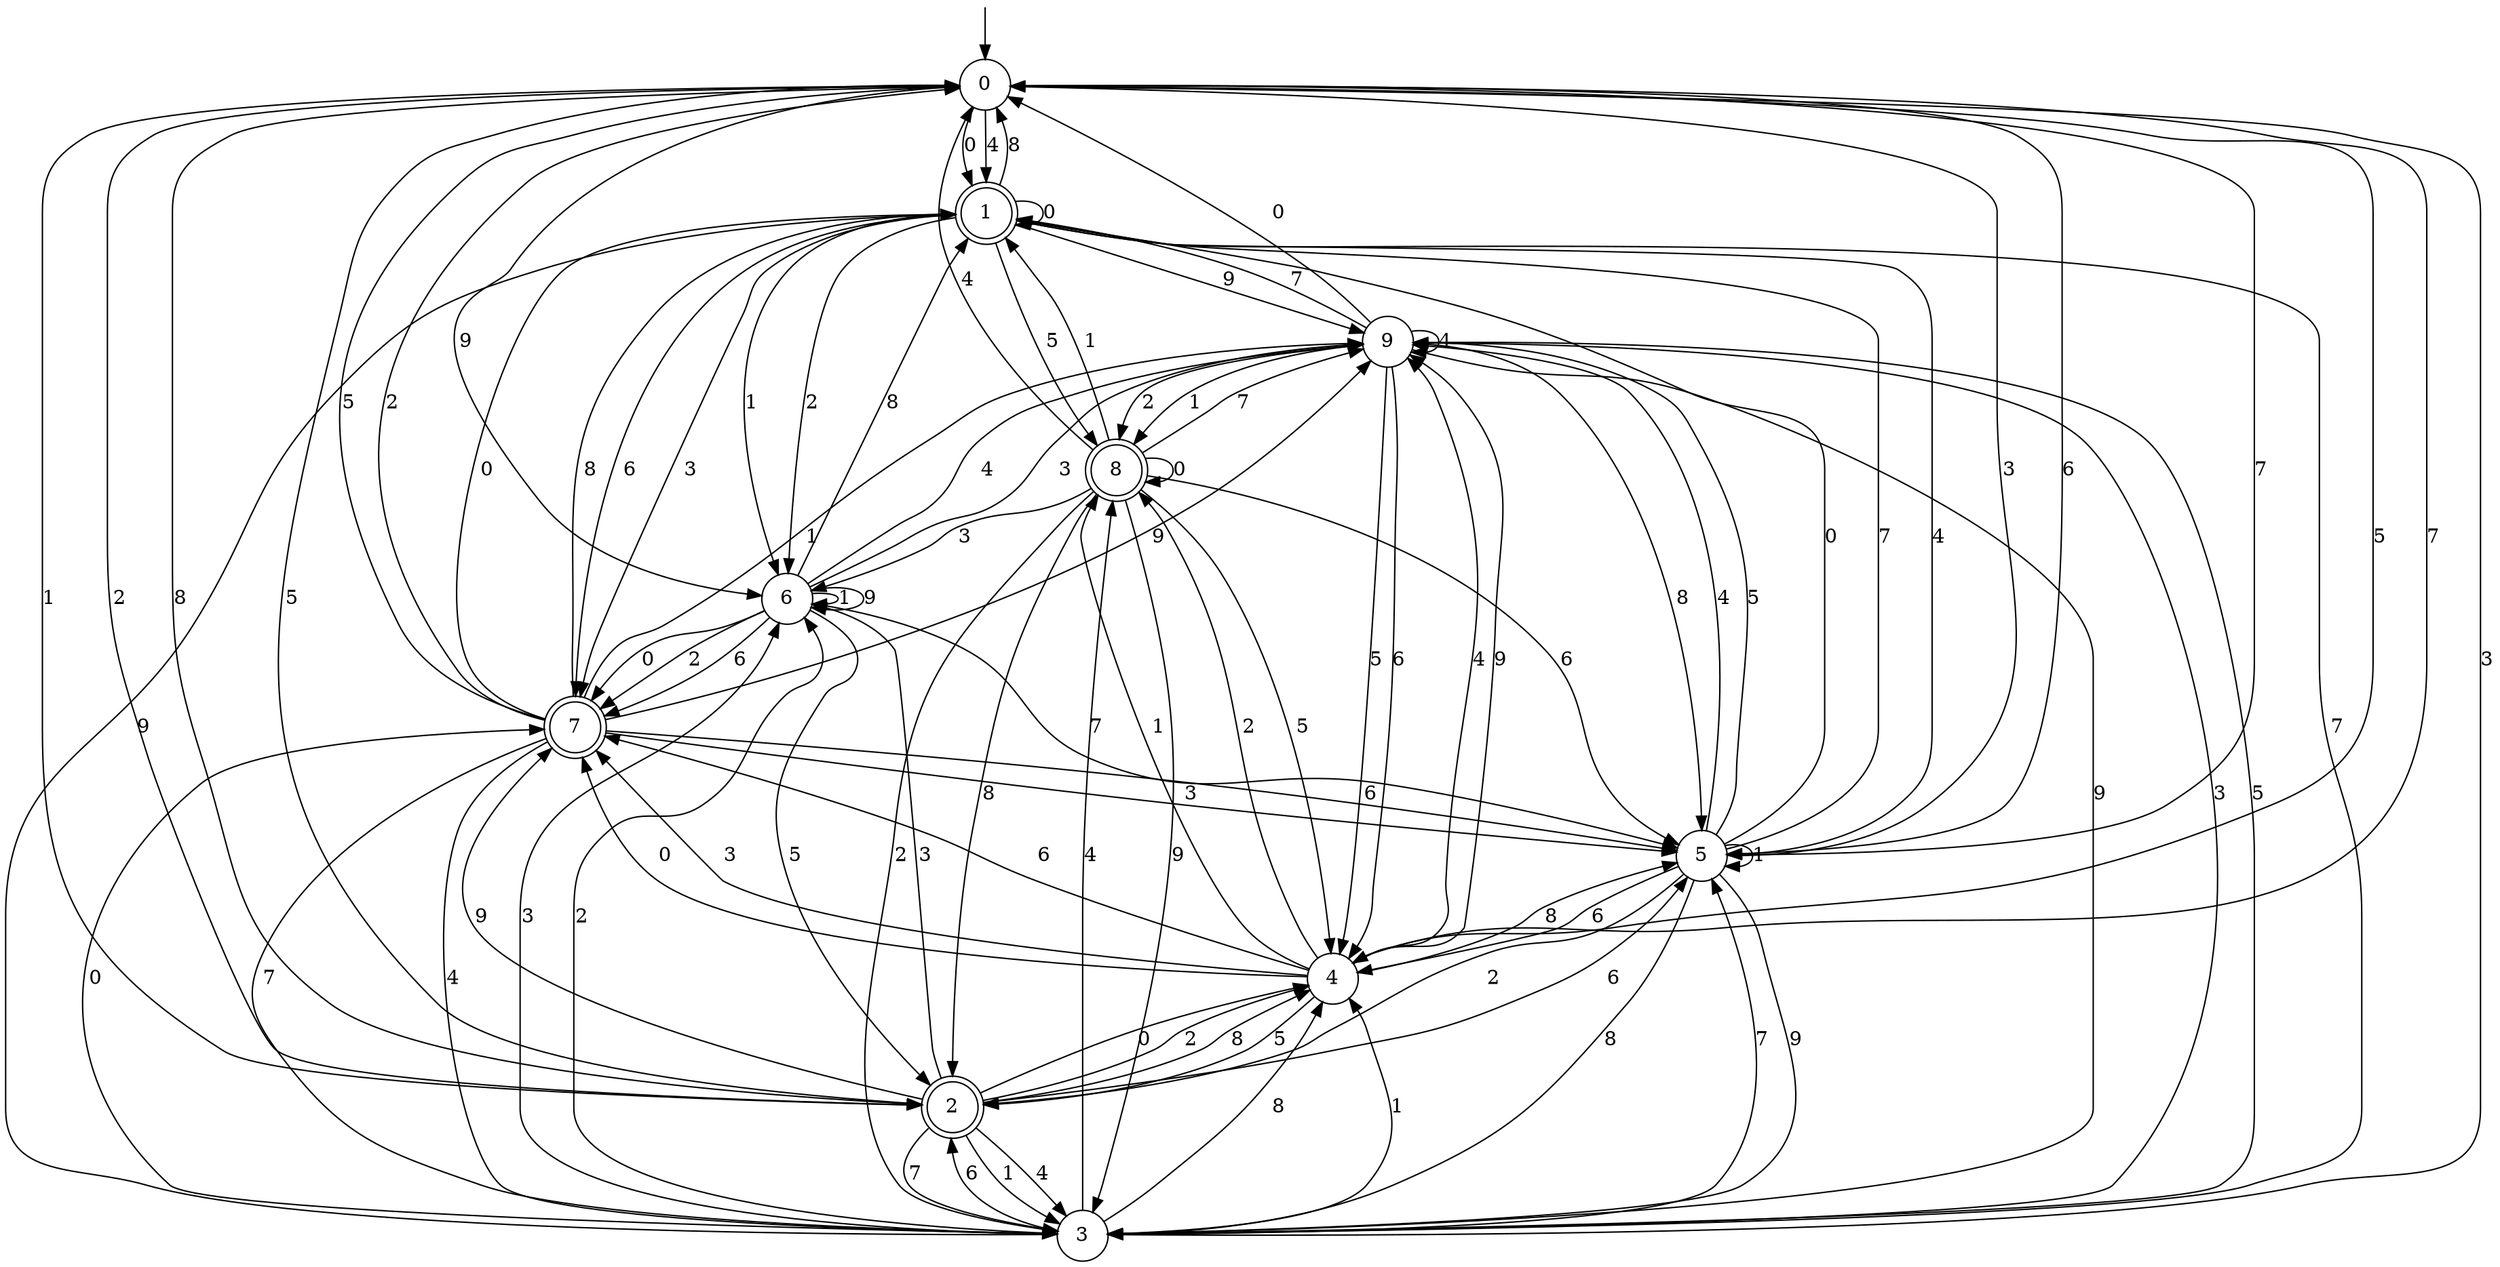 digraph g {

	s0 [shape="circle" label="0"];
	s1 [shape="doublecircle" label="1"];
	s2 [shape="doublecircle" label="2"];
	s3 [shape="circle" label="3"];
	s4 [shape="circle" label="4"];
	s5 [shape="circle" label="5"];
	s6 [shape="circle" label="6"];
	s7 [shape="doublecircle" label="7"];
	s8 [shape="doublecircle" label="8"];
	s9 [shape="circle" label="9"];
	s0 -> s1 [label="0"];
	s0 -> s2 [label="1"];
	s0 -> s2 [label="2"];
	s0 -> s3 [label="3"];
	s0 -> s1 [label="4"];
	s0 -> s4 [label="5"];
	s0 -> s5 [label="6"];
	s0 -> s5 [label="7"];
	s0 -> s2 [label="8"];
	s0 -> s6 [label="9"];
	s1 -> s1 [label="0"];
	s1 -> s6 [label="1"];
	s1 -> s6 [label="2"];
	s1 -> s7 [label="3"];
	s1 -> s5 [label="4"];
	s1 -> s8 [label="5"];
	s1 -> s7 [label="6"];
	s1 -> s3 [label="7"];
	s1 -> s0 [label="8"];
	s1 -> s9 [label="9"];
	s2 -> s4 [label="0"];
	s2 -> s3 [label="1"];
	s2 -> s4 [label="2"];
	s2 -> s6 [label="3"];
	s2 -> s3 [label="4"];
	s2 -> s0 [label="5"];
	s2 -> s5 [label="6"];
	s2 -> s3 [label="7"];
	s2 -> s4 [label="8"];
	s2 -> s7 [label="9"];
	s3 -> s7 [label="0"];
	s3 -> s4 [label="1"];
	s3 -> s6 [label="2"];
	s3 -> s6 [label="3"];
	s3 -> s8 [label="4"];
	s3 -> s9 [label="5"];
	s3 -> s2 [label="6"];
	s3 -> s5 [label="7"];
	s3 -> s4 [label="8"];
	s3 -> s1 [label="9"];
	s4 -> s7 [label="0"];
	s4 -> s8 [label="1"];
	s4 -> s8 [label="2"];
	s4 -> s7 [label="3"];
	s4 -> s9 [label="4"];
	s4 -> s2 [label="5"];
	s4 -> s7 [label="6"];
	s4 -> s0 [label="7"];
	s4 -> s5 [label="8"];
	s4 -> s9 [label="9"];
	s5 -> s1 [label="0"];
	s5 -> s5 [label="1"];
	s5 -> s2 [label="2"];
	s5 -> s0 [label="3"];
	s5 -> s9 [label="4"];
	s5 -> s9 [label="5"];
	s5 -> s4 [label="6"];
	s5 -> s1 [label="7"];
	s5 -> s3 [label="8"];
	s5 -> s3 [label="9"];
	s6 -> s7 [label="0"];
	s6 -> s6 [label="1"];
	s6 -> s7 [label="2"];
	s6 -> s9 [label="3"];
	s6 -> s9 [label="4"];
	s6 -> s2 [label="5"];
	s6 -> s7 [label="6"];
	s6 -> s5 [label="7"];
	s6 -> s1 [label="8"];
	s6 -> s6 [label="9"];
	s7 -> s1 [label="0"];
	s7 -> s9 [label="1"];
	s7 -> s0 [label="2"];
	s7 -> s5 [label="3"];
	s7 -> s3 [label="4"];
	s7 -> s0 [label="5"];
	s7 -> s5 [label="6"];
	s7 -> s3 [label="7"];
	s7 -> s1 [label="8"];
	s7 -> s9 [label="9"];
	s8 -> s8 [label="0"];
	s8 -> s1 [label="1"];
	s8 -> s3 [label="2"];
	s8 -> s6 [label="3"];
	s8 -> s0 [label="4"];
	s8 -> s4 [label="5"];
	s8 -> s5 [label="6"];
	s8 -> s9 [label="7"];
	s8 -> s2 [label="8"];
	s8 -> s3 [label="9"];
	s9 -> s0 [label="0"];
	s9 -> s8 [label="1"];
	s9 -> s8 [label="2"];
	s9 -> s3 [label="3"];
	s9 -> s9 [label="4"];
	s9 -> s4 [label="5"];
	s9 -> s4 [label="6"];
	s9 -> s1 [label="7"];
	s9 -> s5 [label="8"];
	s9 -> s3 [label="9"];

__start0 [label="" shape="none" width="0" height="0"];
__start0 -> s0;

}

